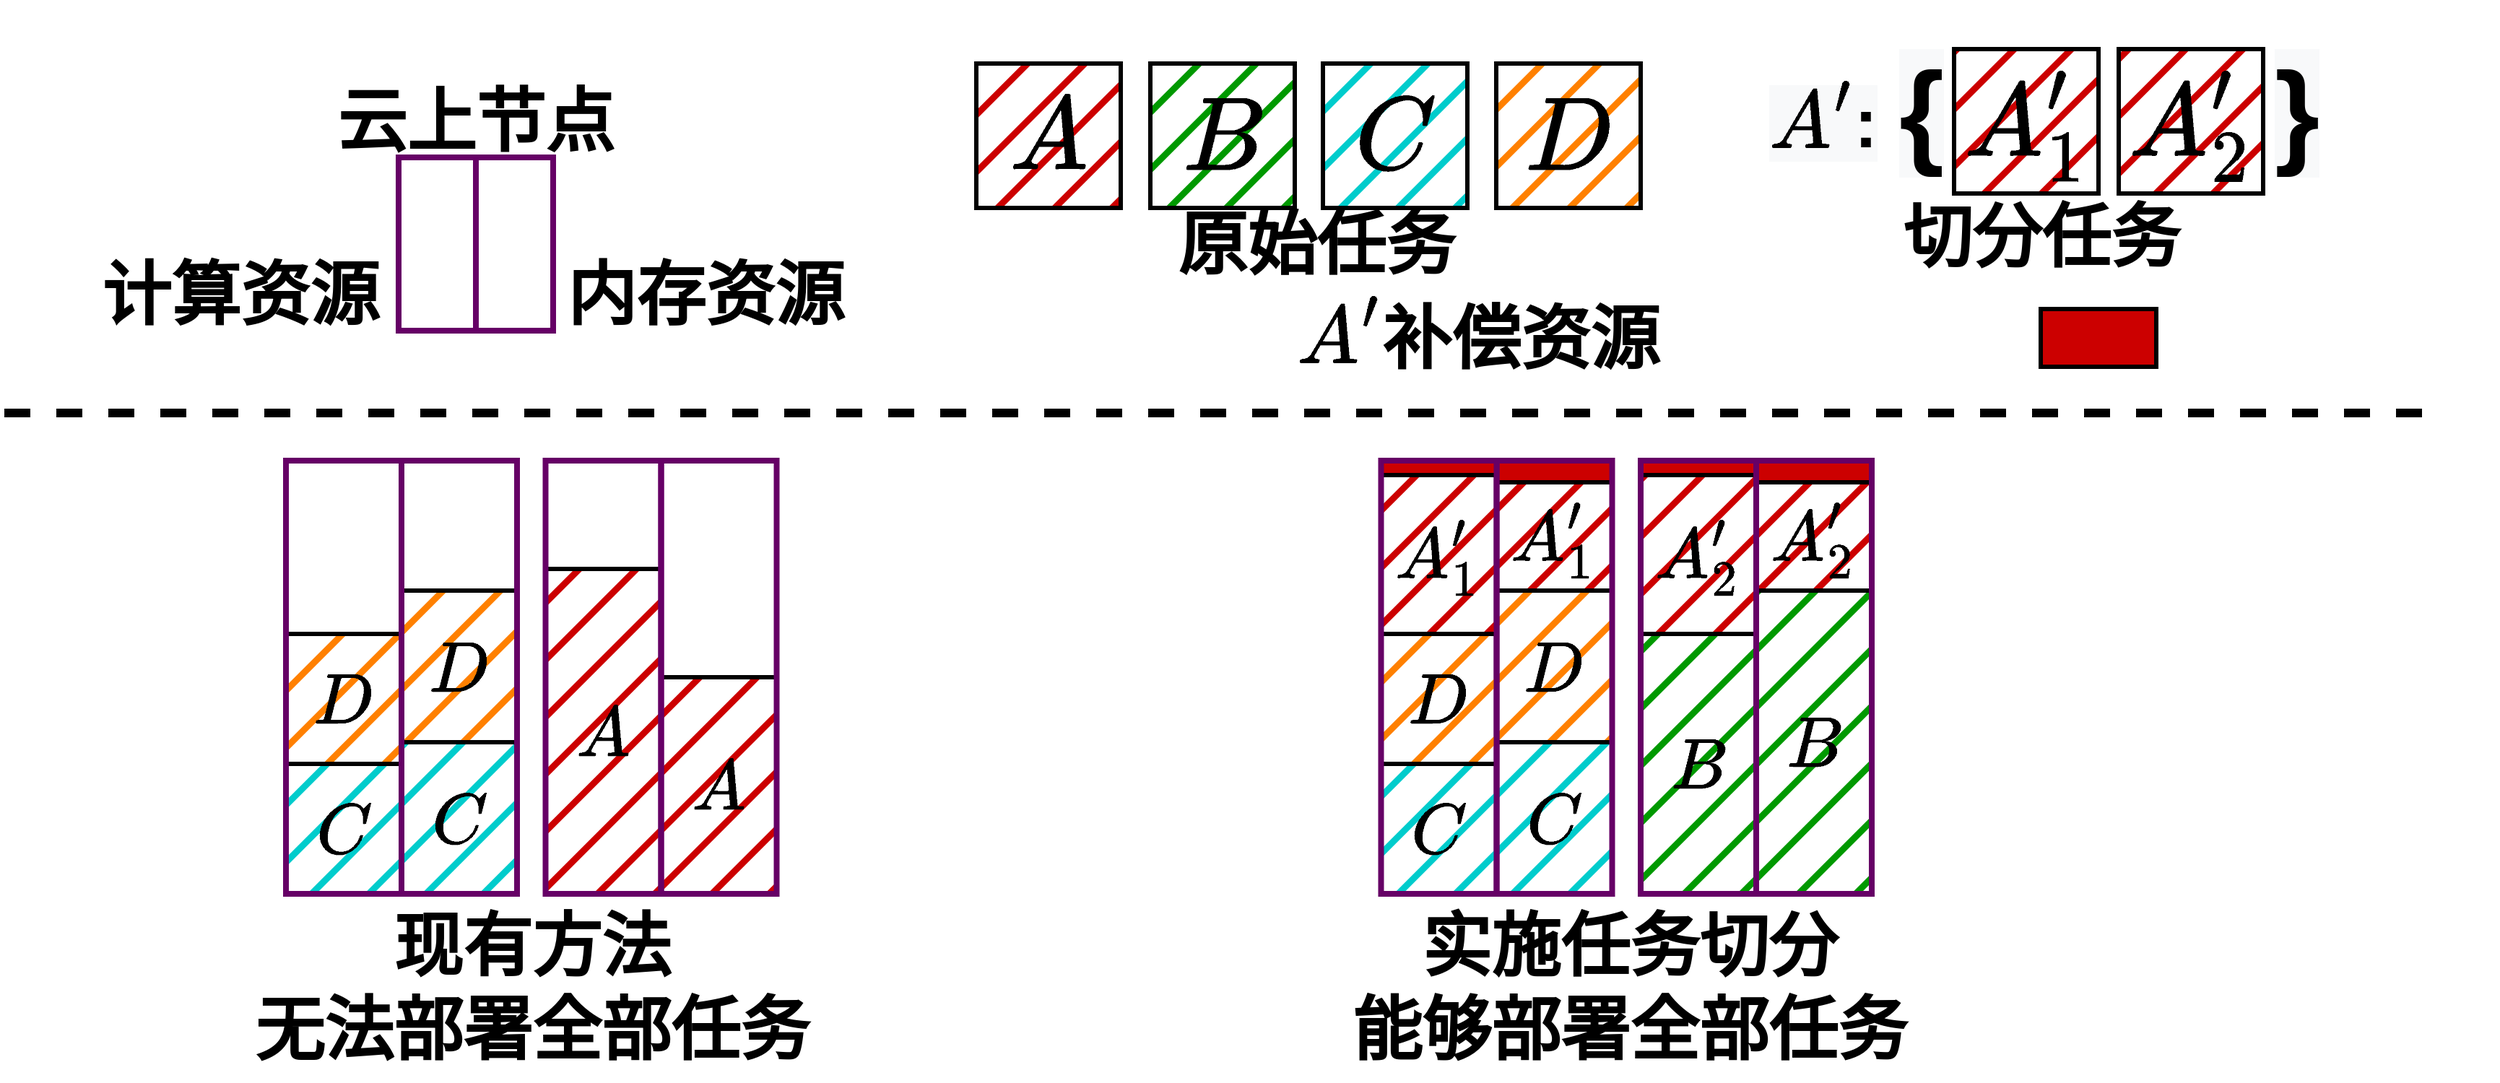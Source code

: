 <mxfile version="20.2.3" type="device"><diagram id="xJNNfhWkf0cwD8vP5buT" name="第 1 页"><mxGraphModel dx="2057" dy="2631" grid="1" gridSize="10" guides="1" tooltips="1" connect="1" arrows="1" fold="1" page="1" pageScale="1" pageWidth="827" pageHeight="1169" math="1" shadow="0"><root><mxCell id="0"/><mxCell id="1" parent="0"/><mxCell id="_TA8JPhYaa3A-LEilQ8c-33" value="&lt;font style=&quot;font-size: 48px;&quot;&gt;\[B\]&lt;/font&gt;" style="rounded=0;whiteSpace=wrap;html=1;strokeWidth=3;fillColor=#009900;fontColor=#000000;strokeColor=default;fillStyle=hatch;container=0;fontStyle=1;fontFamily=Arail;fontSize=48;gradientColor=none;" parent="1" vertex="1"><mxGeometry x="1393" y="90" width="80" height="210" as="geometry"/></mxCell><mxCell id="_TA8JPhYaa3A-LEilQ8c-38" value="\[A^\prime&lt;br&gt;_2\]" style="rounded=0;whiteSpace=wrap;html=1;strokeWidth=3;fillColor=#CC0000;fontColor=#000000;strokeColor=default;fillStyle=hatch;container=0;fontStyle=1;fontFamily=Arail;fontSize=48;gradientColor=none;" parent="1" vertex="1"><mxGeometry x="1393" y="15" width="80" height="75" as="geometry"/></mxCell><mxCell id="_TA8JPhYaa3A-LEilQ8c-36" value="\[A^\prime&lt;br&gt;_2\]" style="rounded=0;whiteSpace=wrap;html=1;strokeWidth=3;fillColor=#CC0000;fontColor=#000000;strokeColor=default;fillStyle=hatch;container=0;fontStyle=1;fontFamily=Arail;fontSize=48;gradientColor=none;" parent="1" vertex="1"><mxGeometry x="1313" y="10" width="80" height="110" as="geometry"/></mxCell><mxCell id="_TA8JPhYaa3A-LEilQ8c-32" value="&lt;font style=&quot;font-size: 48px;&quot;&gt;\[B\]&lt;/font&gt;" style="rounded=0;whiteSpace=wrap;html=1;strokeWidth=3;fillColor=#009900;fontColor=#000000;strokeColor=default;fillStyle=hatch;container=0;fontStyle=1;fontFamily=Arail;fontSize=48;gradientColor=none;" parent="1" vertex="1"><mxGeometry x="1313" y="120" width="80" height="180" as="geometry"/></mxCell><mxCell id="b_7ZwKq_-msEYq0NYbvu-5" value="" style="rounded=0;whiteSpace=wrap;html=1;strokeWidth=3;fillColor=#CC0000;fontColor=#000000;strokeColor=default;fillStyle=solid;container=0;fontStyle=1;fontFamily=Arail;fontSize=48;gradientColor=none;" parent="1" vertex="1"><mxGeometry x="1313" width="80" height="10" as="geometry"/></mxCell><mxCell id="b_7ZwKq_-msEYq0NYbvu-6" value="" style="rounded=0;whiteSpace=wrap;html=1;strokeWidth=3;fillColor=#CC0000;fontColor=#000000;strokeColor=default;fillStyle=solid;container=0;fontStyle=1;fontFamily=Arail;fontSize=48;gradientColor=none;" parent="1" vertex="1"><mxGeometry x="1393" width="80" height="15" as="geometry"/></mxCell><mxCell id="_TA8JPhYaa3A-LEilQ8c-31" value="" style="rounded=0;whiteSpace=wrap;html=1;strokeWidth=4;fillColor=none;strokeColor=#660066;" parent="1" vertex="1"><mxGeometry x="1393" width="80" height="300" as="geometry"/></mxCell><mxCell id="_TA8JPhYaa3A-LEilQ8c-26" value="" style="rounded=0;whiteSpace=wrap;html=1;strokeWidth=4;fillColor=none;strokeColor=#660066;" parent="1" vertex="1"><mxGeometry x="1313" width="80" height="300" as="geometry"/></mxCell><mxCell id="_TA8JPhYaa3A-LEilQ8c-37" value="&lt;font style=&quot;font-size: 48px;&quot;&gt;\[A^\prime&lt;br&gt;_1\]&lt;/font&gt;" style="rounded=0;whiteSpace=wrap;html=1;strokeWidth=3;fillColor=#CC0000;fontColor=#000000;strokeColor=default;fillStyle=hatch;container=0;fontStyle=1;fontFamily=Arail;fontSize=48;gradientColor=none;" parent="1" vertex="1"><mxGeometry x="1213" y="15" width="80" height="75" as="geometry"/></mxCell><mxCell id="_TA8JPhYaa3A-LEilQ8c-30" value="&lt;font style=&quot;font-size: 48px;&quot;&gt;\[D\]&lt;/font&gt;" style="rounded=0;whiteSpace=wrap;html=1;strokeWidth=3;fillColor=#FF8000;fontColor=#000000;strokeColor=default;fillStyle=hatch;container=0;fontStyle=1;fontFamily=Arail;fontSize=48;gradientColor=none;" parent="1" vertex="1"><mxGeometry x="1213.25" y="90" width="80" height="105" as="geometry"/></mxCell><mxCell id="0iHUxUTSojcEAy-WfHja-7" value="&lt;font style=&quot;font-size: 48px;&quot;&gt;\[C\]&lt;/font&gt;" style="rounded=0;whiteSpace=wrap;html=1;strokeWidth=3;fillColor=#00CCCC;fontColor=#000000;strokeColor=default;fillStyle=hatch;container=0;fontStyle=1;fontFamily=Arail;fontSize=48;gradientColor=none;" parent="1" vertex="1"><mxGeometry x="1213" y="195" width="80" height="105" as="geometry"/></mxCell><mxCell id="b_7ZwKq_-msEYq0NYbvu-4" value="" style="rounded=0;whiteSpace=wrap;html=1;strokeWidth=3;fillColor=#CC0000;fontColor=#000000;strokeColor=default;fillStyle=solid;container=0;fontStyle=1;fontFamily=Arail;fontSize=48;gradientColor=none;" parent="1" vertex="1"><mxGeometry x="1213" width="80" height="15" as="geometry"/></mxCell><mxCell id="_TA8JPhYaa3A-LEilQ8c-27" value="" style="rounded=0;whiteSpace=wrap;html=1;strokeWidth=4;fillColor=none;strokeColor=#660066;" parent="1" vertex="1"><mxGeometry x="1213.25" width="80" height="300" as="geometry"/></mxCell><mxCell id="_TA8JPhYaa3A-LEilQ8c-29" value="&lt;font style=&quot;font-size: 48px;&quot;&gt;\[D\]&lt;/font&gt;" style="rounded=0;whiteSpace=wrap;html=1;strokeWidth=3;fillColor=#FF8000;fontColor=#000000;strokeColor=default;fillStyle=hatch;container=0;fontStyle=1;fontFamily=Arail;fontSize=48;gradientColor=none;" parent="1" vertex="1"><mxGeometry x="1133.25" y="120" width="80" height="90" as="geometry"/></mxCell><mxCell id="_TA8JPhYaa3A-LEilQ8c-35" value="&lt;font style=&quot;font-size: 48px;&quot;&gt;\[A^\prime_1\]&lt;/font&gt;" style="rounded=0;whiteSpace=wrap;html=1;strokeWidth=3;fillColor=#CC0000;fontColor=#000000;strokeColor=default;fillStyle=hatch;container=0;fontStyle=1;fontFamily=Arail;fontSize=48;gradientColor=none;" parent="1" vertex="1"><mxGeometry x="1133.25" y="10" width="80" height="110" as="geometry"/></mxCell><mxCell id="0iHUxUTSojcEAy-WfHja-6" value="&lt;font style=&quot;font-size: 48px;&quot;&gt;\[C\]&lt;/font&gt;" style="rounded=0;whiteSpace=wrap;html=1;strokeWidth=3;fillColor=#00CCCC;fontColor=#000000;strokeColor=default;fillStyle=hatch;container=0;fontStyle=1;fontFamily=Arail;fontSize=48;gradientColor=none;" parent="1" vertex="1"><mxGeometry x="1133.25" y="210" width="80" height="90" as="geometry"/></mxCell><mxCell id="b_7ZwKq_-msEYq0NYbvu-3" value="" style="rounded=0;whiteSpace=wrap;html=1;strokeWidth=3;fillColor=#CC0000;fontColor=#000000;strokeColor=default;fillStyle=solid;container=0;fontStyle=1;fontFamily=Arail;fontSize=48;gradientColor=none;" parent="1" vertex="1"><mxGeometry x="1133" width="80" height="10" as="geometry"/></mxCell><mxCell id="_TA8JPhYaa3A-LEilQ8c-28" value="" style="rounded=0;whiteSpace=wrap;html=1;strokeWidth=4;fillColor=none;strokeColor=#660066;" parent="1" vertex="1"><mxGeometry x="1133.25" width="80" height="300" as="geometry"/></mxCell><mxCell id="_A11aGWJ0entV2lGWO5g-129" value="&lt;font style=&quot;font-size: 48px;&quot;&gt;\[C\]&lt;/font&gt;" style="rounded=0;whiteSpace=wrap;html=1;strokeWidth=3;fillColor=#00CCCC;fontColor=#000000;strokeColor=default;fillStyle=hatch;container=0;fontStyle=1;fontFamily=Arail;fontSize=48;gradientColor=none;" parent="1" vertex="1"><mxGeometry x="455" y="195" width="80" height="105" as="geometry"/></mxCell><mxCell id="0iHUxUTSojcEAy-WfHja-5" value="&lt;font style=&quot;font-size: 48px;&quot;&gt;\[D\]&lt;/font&gt;" style="rounded=0;whiteSpace=wrap;html=1;strokeWidth=3;fillColor=#FF8000;fontColor=#000000;strokeColor=default;fillStyle=hatch;container=0;fontStyle=1;fontFamily=Arail;fontSize=48;gradientColor=none;" parent="1" vertex="1"><mxGeometry x="455" y="90" width="80" height="105" as="geometry"/></mxCell><mxCell id="_A11aGWJ0entV2lGWO5g-85" value="&lt;font style=&quot;font-size: 48px;&quot;&gt;\[A\]&lt;/font&gt;" style="rounded=0;whiteSpace=wrap;html=1;strokeWidth=3;fillColor=#CC0000;fontColor=#000000;strokeColor=default;fillStyle=hatch;container=0;fontStyle=1;fontFamily=Arail;fontSize=48;gradientColor=none;" parent="1" vertex="1"><mxGeometry x="554.75" y="75" width="80" height="225" as="geometry"/></mxCell><mxCell id="_A11aGWJ0entV2lGWO5g-128" value="&lt;font style=&quot;font-size: 48px;&quot;&gt;\[C\]&lt;/font&gt;" style="rounded=0;whiteSpace=wrap;html=1;strokeWidth=3;fillColor=#00CCCC;fontColor=#000000;strokeColor=default;fillStyle=hatch;container=0;fontStyle=1;fontFamily=Arail;fontSize=48;gradientColor=none;" parent="1" vertex="1"><mxGeometry x="375" y="210" width="80" height="90" as="geometry"/></mxCell><mxCell id="_A11aGWJ0entV2lGWO5g-86" value="&lt;font style=&quot;font-size: 48px;&quot;&gt;\[A\]&lt;/font&gt;" style="rounded=0;whiteSpace=wrap;html=1;strokeWidth=3;fillColor=#CC0000;fontColor=#000000;strokeColor=default;fillStyle=hatch;container=0;fontStyle=1;fontFamily=Arail;fontSize=48;gradientColor=none;" parent="1" vertex="1"><mxGeometry x="634.75" y="150" width="80" height="150" as="geometry"/></mxCell><mxCell id="0iHUxUTSojcEAy-WfHja-3" value="&lt;font style=&quot;font-size: 48px;&quot;&gt;\[D\]&lt;/font&gt;" style="rounded=0;whiteSpace=wrap;html=1;strokeWidth=3;fillColor=#FF8000;fontColor=#000000;strokeColor=default;fillStyle=hatch;container=0;fontStyle=1;fontFamily=Arail;fontSize=48;gradientColor=none;" parent="1" vertex="1"><mxGeometry x="375" y="120" width="80" height="90" as="geometry"/></mxCell><mxCell id="_A11aGWJ0entV2lGWO5g-52" value="" style="rounded=0;whiteSpace=wrap;html=1;strokeWidth=4;fillColor=none;strokeColor=#660066;" parent="1" vertex="1"><mxGeometry x="634.75" width="80" height="300" as="geometry"/></mxCell><mxCell id="_A11aGWJ0entV2lGWO5g-53" value="" style="rounded=0;whiteSpace=wrap;html=1;strokeWidth=4;fillColor=none;strokeColor=#660066;" parent="1" vertex="1"><mxGeometry x="554.75" width="80" height="300" as="geometry"/></mxCell><mxCell id="_A11aGWJ0entV2lGWO5g-37" value="" style="rounded=0;whiteSpace=wrap;html=1;strokeWidth=4;fillColor=none;strokeColor=#660066;" parent="1" vertex="1"><mxGeometry x="455" y="-8.882e-16" width="80" height="300" as="geometry"/></mxCell><mxCell id="_A11aGWJ0entV2lGWO5g-38" value="" style="rounded=0;whiteSpace=wrap;html=1;strokeWidth=4;fillColor=none;strokeColor=#660066;" parent="1" vertex="1"><mxGeometry x="375" width="80" height="300" as="geometry"/></mxCell><mxCell id="_A11aGWJ0entV2lGWO5g-25" value="" style="endArrow=none;dashed=1;html=1;rounded=0;fontSize=70;strokeColor=#000000;strokeWidth=6;" parent="1" edge="1"><mxGeometry width="50" height="50" relative="1" as="geometry"><mxPoint x="180" y="-33" as="sourcePoint"/><mxPoint x="1860" y="-33" as="targetPoint"/></mxGeometry></mxCell><mxCell id="_A11aGWJ0entV2lGWO5g-26" value="原始任务" style="text;html=1;align=center;verticalAlign=middle;resizable=0;points=[];autosize=1;strokeColor=none;fillColor=none;fontSize=48;fontStyle=1" parent="1" vertex="1"><mxGeometry x="978" y="-185.0" width="220" height="70" as="geometry"/></mxCell><mxCell id="_A11aGWJ0entV2lGWO5g-27" value="&lt;font style=&quot;font-size: 70px;&quot;&gt;\[A\]&lt;/font&gt;" style="rounded=0;whiteSpace=wrap;html=1;strokeWidth=3;fillColor=#CC0000;fontColor=#000000;strokeColor=default;fillStyle=hatch;container=0;fontStyle=1;fontFamily=Arail;fontSize=70;labelBorderColor=none;" parent="1" vertex="1"><mxGeometry x="853" y="-275" width="100" height="100" as="geometry"/></mxCell><mxCell id="_A11aGWJ0entV2lGWO5g-28" value="&lt;font style=&quot;font-size: 70px;&quot;&gt;\[B\]&lt;/font&gt;" style="rounded=0;whiteSpace=wrap;html=1;strokeWidth=3;fillColor=#009900;fontColor=#000000;strokeColor=default;fillStyle=hatch;container=0;fontStyle=1;fontFamily=Arail;fontSize=70;" parent="1" vertex="1"><mxGeometry x="973.5" y="-275.0" width="100" height="100" as="geometry"/></mxCell><mxCell id="_A11aGWJ0entV2lGWO5g-29" value="&lt;font style=&quot;font-size: 48px;&quot;&gt;现有方法&lt;br&gt;无法部署全部任务&lt;br style=&quot;font-size: 48px;&quot;&gt;&lt;/font&gt;" style="text;html=1;align=center;verticalAlign=middle;resizable=0;points=[];autosize=1;strokeColor=none;fillColor=none;fontStyle=1;fontSize=48;" parent="1" vertex="1"><mxGeometry x="340" y="300.0" width="410" height="130" as="geometry"/></mxCell><mxCell id="_A11aGWJ0entV2lGWO5g-30" value="&lt;font style=&quot;font-size: 70px;&quot;&gt;\[C\]&lt;/font&gt;" style="rounded=0;whiteSpace=wrap;html=1;strokeWidth=3;fillColor=#00CCCC;fontColor=#000000;strokeColor=default;fillStyle=hatch;container=0;fontStyle=1;fontFamily=Arail;fontSize=70;" parent="1" vertex="1"><mxGeometry x="1093.0" y="-275.0" width="100" height="100" as="geometry"/></mxCell><mxCell id="_A11aGWJ0entV2lGWO5g-31" value="云上节点" style="text;html=1;align=center;verticalAlign=middle;resizable=0;points=[];autosize=1;strokeColor=none;fillColor=none;fontSize=48;fontStyle=1" parent="1" vertex="1"><mxGeometry x="396.499" y="-269.999" width="220" height="70" as="geometry"/></mxCell><mxCell id="_A11aGWJ0entV2lGWO5g-50" value="计算资源" style="text;html=1;align=center;verticalAlign=middle;resizable=0;points=[];autosize=1;strokeColor=none;fillColor=none;fontSize=48;fontStyle=1" parent="1" vertex="1"><mxGeometry x="232.999" y="-149.999" width="220" height="70" as="geometry"/></mxCell><mxCell id="_A11aGWJ0entV2lGWO5g-51" value="内存资源" style="text;html=1;align=center;verticalAlign=middle;resizable=0;points=[];autosize=1;strokeColor=none;fillColor=none;fontSize=48;fontStyle=1" parent="1" vertex="1"><mxGeometry x="554.999" y="-149.999" width="220" height="70" as="geometry"/></mxCell><mxCell id="_A11aGWJ0entV2lGWO5g-141" value="实施任务切分&lt;br&gt;能够部署全部任务" style="text;html=1;align=center;verticalAlign=middle;resizable=0;points=[];autosize=1;strokeColor=none;fillColor=none;fontStyle=1;fontSize=48;" parent="1" vertex="1"><mxGeometry x="1100" y="300.0" width="410" height="130" as="geometry"/></mxCell><mxCell id="_TA8JPhYaa3A-LEilQ8c-1" value="" style="group" parent="1" vertex="1" connectable="0"><mxGeometry x="453" y="-210" width="107" height="120" as="geometry"/></mxCell><mxCell id="_A11aGWJ0entV2lGWO5g-32" value="" style="rounded=0;whiteSpace=wrap;html=1;strokeWidth=4;fillColor=none;strokeColor=#660066;" parent="_TA8JPhYaa3A-LEilQ8c-1" vertex="1"><mxGeometry width="53.5" height="120" as="geometry"/></mxCell><mxCell id="_A11aGWJ0entV2lGWO5g-49" value="" style="rounded=0;whiteSpace=wrap;html=1;strokeWidth=4;fillColor=none;strokeColor=#660066;" parent="_TA8JPhYaa3A-LEilQ8c-1" vertex="1"><mxGeometry x="53.5" width="53.5" height="120" as="geometry"/></mxCell><mxCell id="0iHUxUTSojcEAy-WfHja-1" value="&lt;font style=&quot;font-size: 70px;&quot;&gt;\[D\]&lt;/font&gt;" style="rounded=0;whiteSpace=wrap;html=1;strokeWidth=3;fillColor=#FF8000;fontColor=#000000;strokeColor=default;fillStyle=hatch;container=0;fontStyle=1;fontFamily=Arail;fontSize=70;" parent="1" vertex="1"><mxGeometry x="1213.0" y="-275.0" width="100" height="100" as="geometry"/></mxCell><mxCell id="b_7ZwKq_-msEYq0NYbvu-1" value="`A^\prime`补偿资源" style="text;html=1;align=center;verticalAlign=middle;resizable=0;points=[];autosize=1;strokeColor=none;fillColor=none;fontSize=48;fontStyle=1" parent="1" vertex="1"><mxGeometry x="975" y="-120" width="450" height="70" as="geometry"/></mxCell><mxCell id="b_7ZwKq_-msEYq0NYbvu-2" value="" style="rounded=0;whiteSpace=wrap;html=1;strokeWidth=3;fillColor=#CC0000;fontColor=#000000;strokeColor=default;fillStyle=solid;container=0;fontStyle=1;fontFamily=Arail;fontSize=70;labelBorderColor=none;" parent="1" vertex="1"><mxGeometry x="1590" y="-105" width="80" height="40" as="geometry"/></mxCell><mxCell id="-jCw2LGGfyiHVH4eo9LU-1" value="切分任务" style="text;html=1;align=center;verticalAlign=middle;resizable=0;points=[];autosize=1;strokeColor=none;fillColor=none;fontSize=48;fontStyle=1" parent="1" vertex="1"><mxGeometry x="1480" y="-190.0" width="220" height="70" as="geometry"/></mxCell><mxCell id="-jCw2LGGfyiHVH4eo9LU-2" value="&lt;font style=&quot;font-size: 70px;&quot;&gt;\[A^\prime_1\]&lt;/font&gt;" style="rounded=0;whiteSpace=wrap;html=1;strokeWidth=3;fillColor=#CC0000;fontColor=#000000;strokeColor=default;fillStyle=hatch;container=0;fontStyle=1;fontFamily=Arail;fontSize=70;labelBorderColor=none;" parent="1" vertex="1"><mxGeometry x="1530" y="-285" width="100" height="100" as="geometry"/></mxCell><mxCell id="-jCw2LGGfyiHVH4eo9LU-3" value="\[A^\prime_2\]" style="rounded=0;whiteSpace=wrap;html=1;strokeWidth=3;fillColor=#CC0000;fontColor=#000000;strokeColor=default;fillStyle=hatch;container=0;fontStyle=1;fontFamily=Arail;fontSize=70;labelBorderColor=none;" parent="1" vertex="1"><mxGeometry x="1644" y="-285" width="100" height="100" as="geometry"/></mxCell><mxCell id="-jCw2LGGfyiHVH4eo9LU-5" value="&lt;span style=&quot;color: rgb(0, 0, 0); font-family: Helvetica; font-size: 48px; font-style: normal; font-variant-ligatures: normal; font-variant-caps: normal; font-weight: 700; letter-spacing: normal; orphans: 2; text-align: center; text-indent: 0px; text-transform: none; widows: 2; word-spacing: 0px; -webkit-text-stroke-width: 0px; background-color: rgb(248, 249, 250); text-decoration-thickness: initial; text-decoration-style: initial; text-decoration-color: initial; float: none; display: inline !important;&quot;&gt;`A^\prime`:&lt;/span&gt;" style="text;whiteSpace=wrap;html=1;" parent="1" vertex="1"><mxGeometry x="1400" y="-270" width="130" height="80" as="geometry"/></mxCell><mxCell id="-jCw2LGGfyiHVH4eo9LU-8" value="&lt;span style=&quot;color: rgb(0, 0, 0); font-family: Helvetica; font-size: 80px; font-style: normal; font-variant-ligatures: normal; font-variant-caps: normal; font-weight: 700; letter-spacing: normal; orphans: 2; text-align: center; text-indent: 0px; text-transform: none; widows: 2; word-spacing: 0px; -webkit-text-stroke-width: 0px; background-color: rgb(248, 249, 250); text-decoration-thickness: initial; text-decoration-style: initial; text-decoration-color: initial; float: none; display: inline !important;&quot;&gt;}&lt;/span&gt;" style="text;whiteSpace=wrap;html=1;fontSize=80;" parent="1" vertex="1"><mxGeometry x="1750" y="-295" width="30" height="80" as="geometry"/></mxCell><mxCell id="GCGh5teGFczN42zzP5dz-1" value="&lt;span style=&quot;color: rgb(0, 0, 0); font-family: Helvetica; font-size: 80px; font-style: normal; font-variant-ligatures: normal; font-variant-caps: normal; font-weight: 700; letter-spacing: normal; orphans: 2; text-align: center; text-indent: 0px; text-transform: none; widows: 2; word-spacing: 0px; -webkit-text-stroke-width: 0px; background-color: rgb(248, 249, 250); text-decoration-thickness: initial; text-decoration-style: initial; text-decoration-color: initial; float: none; display: inline !important;&quot;&gt;{&lt;/span&gt;" style="text;whiteSpace=wrap;html=1;fontSize=80;" parent="1" vertex="1"><mxGeometry x="1490" y="-295" width="30" height="80" as="geometry"/></mxCell></root></mxGraphModel></diagram></mxfile>